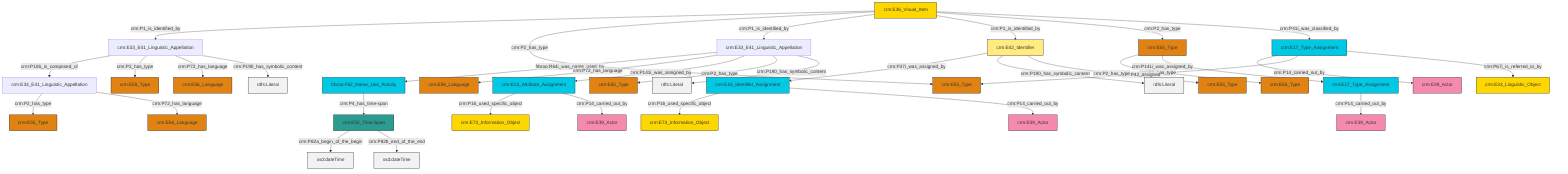 graph TD
classDef Literal fill:#f2f2f2,stroke:#000000;
classDef CRM_Entity fill:#FFFFFF,stroke:#000000;
classDef Temporal_Entity fill:#00C9E6, stroke:#000000;
classDef Type fill:#E18312, stroke:#000000;
classDef Time-Span fill:#2C9C91, stroke:#000000;
classDef Appellation fill:#FFEB7F, stroke:#000000;
classDef Place fill:#008836, stroke:#000000;
classDef Persistent_Item fill:#B266B2, stroke:#000000;
classDef Conceptual_Object fill:#FFD700, stroke:#000000;
classDef Physical_Thing fill:#D2B48C, stroke:#000000;
classDef Actor fill:#f58aad, stroke:#000000;
classDef PC_Classes fill:#4ce600, stroke:#000000;
classDef Multi fill:#cccccc,stroke:#000000;

0["crm:E42_Identifier"]:::Appellation -->|crm:P37i_was_assigned_by| 1["crm:E15_Identifier_Assignment"]:::Temporal_Entity
4["crm:E17_Type_Assignment"]:::Temporal_Entity -->|crm:P14_carried_out_by| 5["crm:E39_Actor"]:::Actor
6["crm:E13_Attribute_Assignment"]:::Temporal_Entity -->|crm:P16_used_specific_object| 7["crm:E73_Information_Object"]:::Conceptual_Object
0["crm:E42_Identifier"]:::Appellation -->|crm:P190_has_symbolic_content| 8[rdfs:Literal]:::Literal
9["crm:E36_Visual_Item"]:::Conceptual_Object -->|crm:P1_is_identified_by| 10["crm:E33_E41_Linguistic_Appellation"]:::Default
10["crm:E33_E41_Linguistic_Appellation"]:::Default -->|crm:P106_is_composed_of| 11["crm:E33_E41_Linguistic_Appellation"]:::Default
12["crm:E55_Type"]:::Type -->|crm:P2_has_type| 13["crm:E55_Type"]:::Type
4["crm:E17_Type_Assignment"]:::Temporal_Entity -->|crm:P42_assigned| 15["crm:E55_Type"]:::Type
17["frbroo:F52_Name_Use_Activity"]:::Temporal_Entity -->|crm:P4_has_time-span| 18["crm:E52_Time-Span"]:::Time-Span
22["crm:E33_E41_Linguistic_Appellation"]:::Default -->|frbroo:R64i_was_name_used_by| 17["frbroo:F52_Name_Use_Activity"]:::Temporal_Entity
22["crm:E33_E41_Linguistic_Appellation"]:::Default -->|crm:P72_has_language| 24["crm:E56_Language"]:::Type
22["crm:E33_E41_Linguistic_Appellation"]:::Default -->|crm:P141i_was_assigned_by| 6["crm:E13_Attribute_Assignment"]:::Temporal_Entity
1["crm:E15_Identifier_Assignment"]:::Temporal_Entity -->|crm:P16_used_specific_object| 2["crm:E73_Information_Object"]:::Conceptual_Object
9["crm:E36_Visual_Item"]:::Conceptual_Object -->|crm:P2_has_type| 15["crm:E55_Type"]:::Type
6["crm:E13_Attribute_Assignment"]:::Temporal_Entity -->|crm:P14_carried_out_by| 25["crm:E39_Actor"]:::Actor
9["crm:E36_Visual_Item"]:::Conceptual_Object -->|crm:P1_is_identified_by| 22["crm:E33_E41_Linguistic_Appellation"]:::Default
18["crm:E52_Time-Span"]:::Time-Span -->|crm:P82a_begin_of_the_begin| 35[xsd:dateTime]:::Literal
9["crm:E36_Visual_Item"]:::Conceptual_Object -->|crm:P1_is_identified_by| 0["crm:E42_Identifier"]:::Appellation
10["crm:E33_E41_Linguistic_Appellation"]:::Default -->|crm:P2_has_type| 40["crm:E55_Type"]:::Type
9["crm:E36_Visual_Item"]:::Conceptual_Object -->|crm:P2_has_type| 12["crm:E55_Type"]:::Type
11["crm:E33_E41_Linguistic_Appellation"]:::Default -->|crm:P2_has_type| 41["crm:E55_Type"]:::Type
10["crm:E33_E41_Linguistic_Appellation"]:::Default -->|crm:P72_has_language| 48["crm:E56_Language"]:::Type
9["crm:E36_Visual_Item"]:::Conceptual_Object -->|crm:P41i_was_classified_by| 4["crm:E17_Type_Assignment"]:::Temporal_Entity
1["crm:E15_Identifier_Assignment"]:::Temporal_Entity -->|crm:P14_carried_out_by| 44["crm:E39_Actor"]:::Actor
22["crm:E33_E41_Linguistic_Appellation"]:::Default -->|crm:P2_has_type| 33["crm:E55_Type"]:::Type
4["crm:E17_Type_Assignment"]:::Temporal_Entity -->|crm:P67i_is_referred_to_by| 49["crm:E33_Linguistic_Object"]:::Conceptual_Object
0["crm:E42_Identifier"]:::Appellation -->|crm:P2_has_type| 19["crm:E55_Type"]:::Type
18["crm:E52_Time-Span"]:::Time-Span -->|crm:P82b_end_of_the_end| 55[xsd:dateTime]:::Literal
10["crm:E33_E41_Linguistic_Appellation"]:::Default -->|crm:P190_has_symbolic_content| 61[rdfs:Literal]:::Literal
11["crm:E33_E41_Linguistic_Appellation"]:::Default -->|crm:P72_has_language| 29["crm:E56_Language"]:::Type
22["crm:E33_E41_Linguistic_Appellation"]:::Default -->|crm:P190_has_symbolic_content| 62[rdfs:Literal]:::Literal
12["crm:E55_Type"]:::Type -->|crm:P141i_was_assigned_by| 51["crm:E17_Type_Assignment"]:::Temporal_Entity
51["crm:E17_Type_Assignment"]:::Temporal_Entity -->|crm:P14_carried_out_by| 37["crm:E39_Actor"]:::Actor